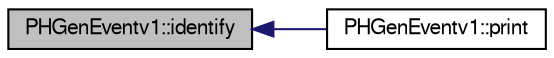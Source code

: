 digraph "PHGenEventv1::identify"
{
  bgcolor="transparent";
  edge [fontname="FreeSans",fontsize="10",labelfontname="FreeSans",labelfontsize="10"];
  node [fontname="FreeSans",fontsize="10",shape=record];
  rankdir="LR";
  Node1 [label="PHGenEventv1::identify",height=0.2,width=0.4,color="black", fillcolor="grey75", style="filled" fontcolor="black"];
  Node1 -> Node2 [dir="back",color="midnightblue",fontsize="10",style="solid",fontname="FreeSans"];
  Node2 [label="PHGenEventv1::print",height=0.2,width=0.4,color="black",URL="$da/d6b/classPHGenEventv1.html#af8bdf4fdbb7d397fc503ab3fef1ce6c4"];
}

